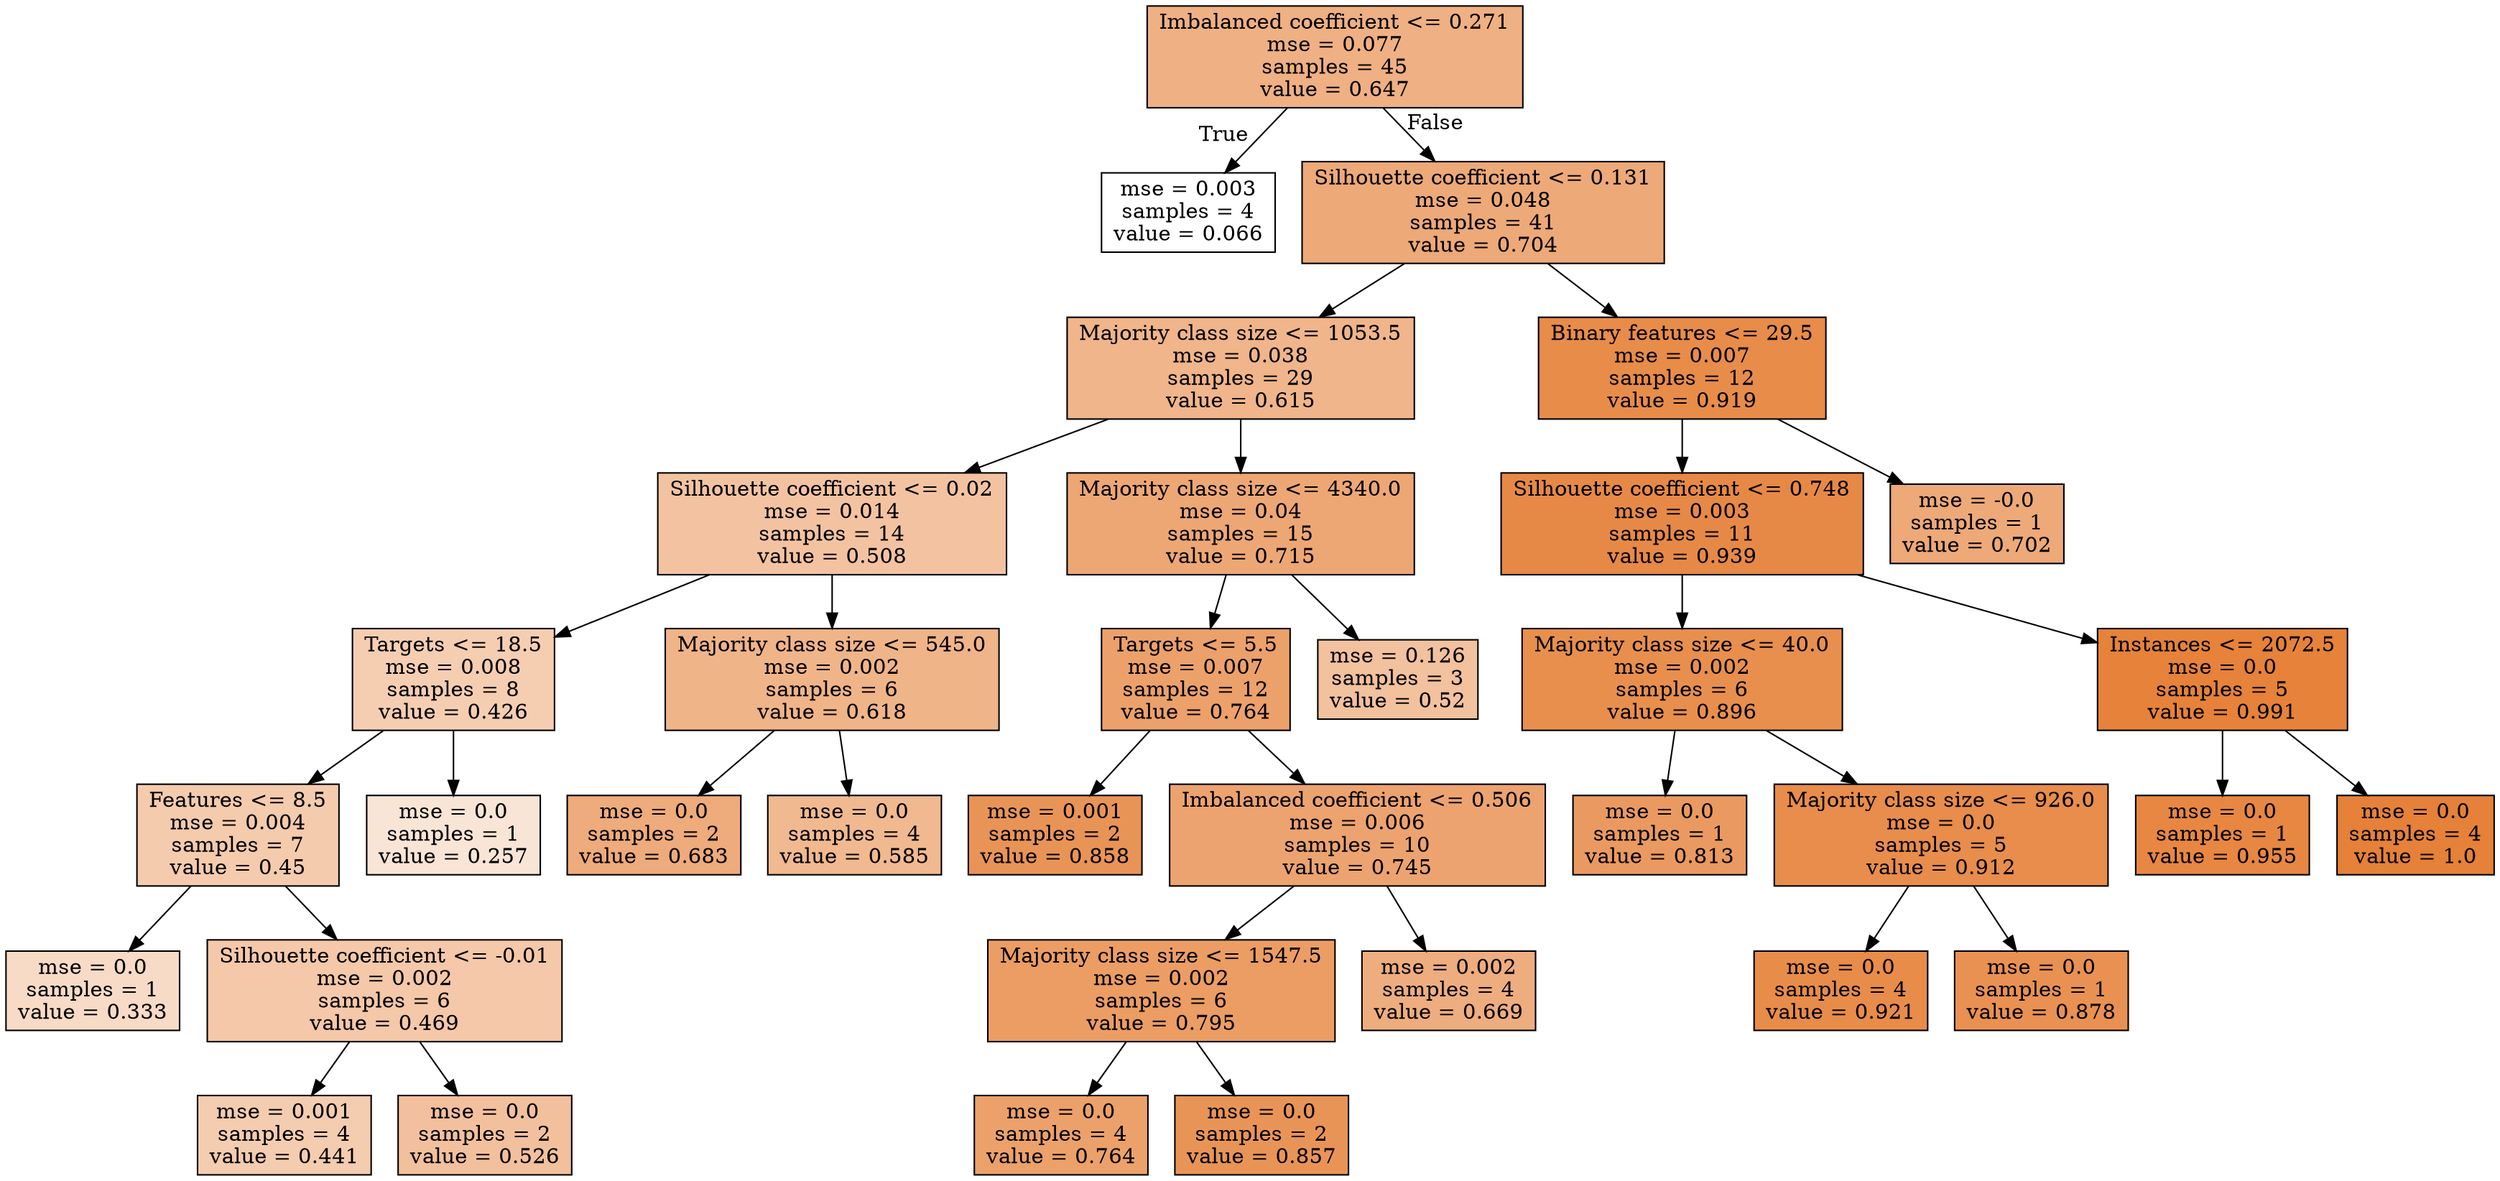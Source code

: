 digraph Tree {
node [shape=box, style="filled", color="black"] ;
0 [label="Imbalanced coefficient <= 0.271\nmse = 0.077\nsamples = 45\nvalue = 0.647", fillcolor="#e581399f"] ;
1 [label="mse = 0.003\nsamples = 4\nvalue = 0.066", fillcolor="#e5813900"] ;
0 -> 1 [labeldistance=2.5, labelangle=45, headlabel="True"] ;
2 [label="Silhouette coefficient <= 0.131\nmse = 0.048\nsamples = 41\nvalue = 0.704", fillcolor="#e58139ae"] ;
0 -> 2 [labeldistance=2.5, labelangle=-45, headlabel="False"] ;
3 [label="Majority class size <= 1053.5\nmse = 0.038\nsamples = 29\nvalue = 0.615", fillcolor="#e5813996"] ;
2 -> 3 ;
4 [label="Silhouette coefficient <= 0.02\nmse = 0.014\nsamples = 14\nvalue = 0.508", fillcolor="#e5813979"] ;
3 -> 4 ;
5 [label="Targets <= 18.5\nmse = 0.008\nsamples = 8\nvalue = 0.426", fillcolor="#e5813962"] ;
4 -> 5 ;
6 [label="Features <= 8.5\nmse = 0.004\nsamples = 7\nvalue = 0.45", fillcolor="#e5813969"] ;
5 -> 6 ;
7 [label="mse = 0.0\nsamples = 1\nvalue = 0.333", fillcolor="#e5813949"] ;
6 -> 7 ;
8 [label="Silhouette coefficient <= -0.01\nmse = 0.002\nsamples = 6\nvalue = 0.469", fillcolor="#e581396e"] ;
6 -> 8 ;
9 [label="mse = 0.001\nsamples = 4\nvalue = 0.441", fillcolor="#e5813966"] ;
8 -> 9 ;
10 [label="mse = 0.0\nsamples = 2\nvalue = 0.526", fillcolor="#e581397e"] ;
8 -> 10 ;
11 [label="mse = 0.0\nsamples = 1\nvalue = 0.257", fillcolor="#e5813934"] ;
5 -> 11 ;
12 [label="Majority class size <= 545.0\nmse = 0.002\nsamples = 6\nvalue = 0.618", fillcolor="#e5813997"] ;
4 -> 12 ;
13 [label="mse = 0.0\nsamples = 2\nvalue = 0.683", fillcolor="#e58139a9"] ;
12 -> 13 ;
14 [label="mse = 0.0\nsamples = 4\nvalue = 0.585", fillcolor="#e581398e"] ;
12 -> 14 ;
15 [label="Majority class size <= 4340.0\nmse = 0.04\nsamples = 15\nvalue = 0.715", fillcolor="#e58139b1"] ;
3 -> 15 ;
16 [label="Targets <= 5.5\nmse = 0.007\nsamples = 12\nvalue = 0.764", fillcolor="#e58139be"] ;
15 -> 16 ;
17 [label="mse = 0.001\nsamples = 2\nvalue = 0.858", fillcolor="#e58139d8"] ;
16 -> 17 ;
18 [label="Imbalanced coefficient <= 0.506\nmse = 0.006\nsamples = 10\nvalue = 0.745", fillcolor="#e58139b9"] ;
16 -> 18 ;
19 [label="Majority class size <= 1547.5\nmse = 0.002\nsamples = 6\nvalue = 0.795", fillcolor="#e58139c7"] ;
18 -> 19 ;
20 [label="mse = 0.0\nsamples = 4\nvalue = 0.764", fillcolor="#e58139bf"] ;
19 -> 20 ;
21 [label="mse = 0.0\nsamples = 2\nvalue = 0.857", fillcolor="#e58139d8"] ;
19 -> 21 ;
22 [label="mse = 0.002\nsamples = 4\nvalue = 0.669", fillcolor="#e58139a5"] ;
18 -> 22 ;
23 [label="mse = 0.126\nsamples = 3\nvalue = 0.52", fillcolor="#e581397c"] ;
15 -> 23 ;
24 [label="Binary features <= 29.5\nmse = 0.007\nsamples = 12\nvalue = 0.919", fillcolor="#e58139e9"] ;
2 -> 24 ;
25 [label="Silhouette coefficient <= 0.748\nmse = 0.003\nsamples = 11\nvalue = 0.939", fillcolor="#e58139ee"] ;
24 -> 25 ;
26 [label="Majority class size <= 40.0\nmse = 0.002\nsamples = 6\nvalue = 0.896", fillcolor="#e58139e3"] ;
25 -> 26 ;
27 [label="mse = 0.0\nsamples = 1\nvalue = 0.813", fillcolor="#e58139cc"] ;
26 -> 27 ;
28 [label="Majority class size <= 926.0\nmse = 0.0\nsamples = 5\nvalue = 0.912", fillcolor="#e58139e7"] ;
26 -> 28 ;
29 [label="mse = 0.0\nsamples = 4\nvalue = 0.921", fillcolor="#e58139e9"] ;
28 -> 29 ;
30 [label="mse = 0.0\nsamples = 1\nvalue = 0.878", fillcolor="#e58139de"] ;
28 -> 30 ;
31 [label="Instances <= 2072.5\nmse = 0.0\nsamples = 5\nvalue = 0.991", fillcolor="#e58139fd"] ;
25 -> 31 ;
32 [label="mse = 0.0\nsamples = 1\nvalue = 0.955", fillcolor="#e58139f3"] ;
31 -> 32 ;
33 [label="mse = 0.0\nsamples = 4\nvalue = 1.0", fillcolor="#e58139ff"] ;
31 -> 33 ;
34 [label="mse = -0.0\nsamples = 1\nvalue = 0.702", fillcolor="#e58139ae"] ;
24 -> 34 ;
}